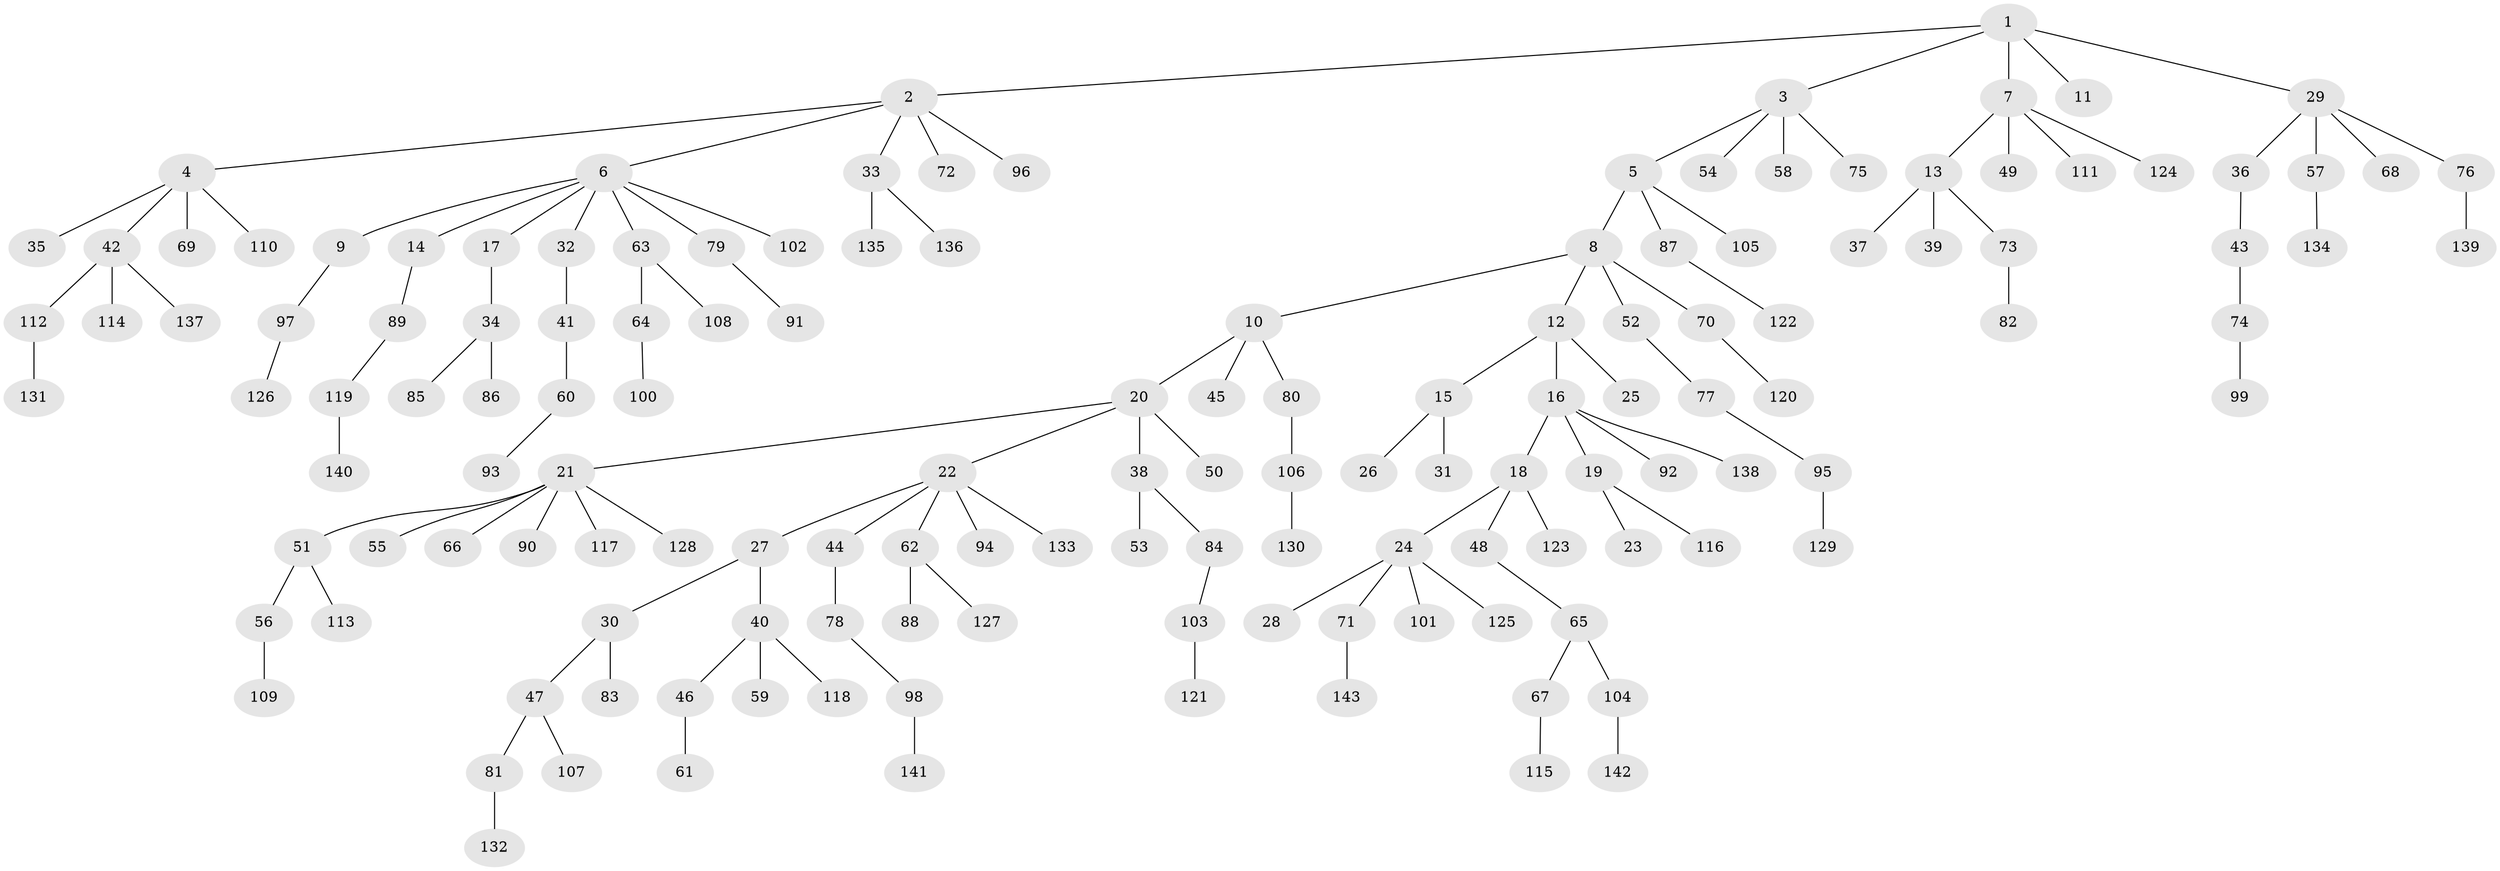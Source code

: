 // Generated by graph-tools (version 1.1) at 2025/26/03/09/25 03:26:31]
// undirected, 143 vertices, 142 edges
graph export_dot {
graph [start="1"]
  node [color=gray90,style=filled];
  1;
  2;
  3;
  4;
  5;
  6;
  7;
  8;
  9;
  10;
  11;
  12;
  13;
  14;
  15;
  16;
  17;
  18;
  19;
  20;
  21;
  22;
  23;
  24;
  25;
  26;
  27;
  28;
  29;
  30;
  31;
  32;
  33;
  34;
  35;
  36;
  37;
  38;
  39;
  40;
  41;
  42;
  43;
  44;
  45;
  46;
  47;
  48;
  49;
  50;
  51;
  52;
  53;
  54;
  55;
  56;
  57;
  58;
  59;
  60;
  61;
  62;
  63;
  64;
  65;
  66;
  67;
  68;
  69;
  70;
  71;
  72;
  73;
  74;
  75;
  76;
  77;
  78;
  79;
  80;
  81;
  82;
  83;
  84;
  85;
  86;
  87;
  88;
  89;
  90;
  91;
  92;
  93;
  94;
  95;
  96;
  97;
  98;
  99;
  100;
  101;
  102;
  103;
  104;
  105;
  106;
  107;
  108;
  109;
  110;
  111;
  112;
  113;
  114;
  115;
  116;
  117;
  118;
  119;
  120;
  121;
  122;
  123;
  124;
  125;
  126;
  127;
  128;
  129;
  130;
  131;
  132;
  133;
  134;
  135;
  136;
  137;
  138;
  139;
  140;
  141;
  142;
  143;
  1 -- 2;
  1 -- 3;
  1 -- 7;
  1 -- 11;
  1 -- 29;
  2 -- 4;
  2 -- 6;
  2 -- 33;
  2 -- 72;
  2 -- 96;
  3 -- 5;
  3 -- 54;
  3 -- 58;
  3 -- 75;
  4 -- 35;
  4 -- 42;
  4 -- 69;
  4 -- 110;
  5 -- 8;
  5 -- 87;
  5 -- 105;
  6 -- 9;
  6 -- 14;
  6 -- 17;
  6 -- 32;
  6 -- 63;
  6 -- 79;
  6 -- 102;
  7 -- 13;
  7 -- 49;
  7 -- 111;
  7 -- 124;
  8 -- 10;
  8 -- 12;
  8 -- 52;
  8 -- 70;
  9 -- 97;
  10 -- 20;
  10 -- 45;
  10 -- 80;
  12 -- 15;
  12 -- 16;
  12 -- 25;
  13 -- 37;
  13 -- 39;
  13 -- 73;
  14 -- 89;
  15 -- 26;
  15 -- 31;
  16 -- 18;
  16 -- 19;
  16 -- 92;
  16 -- 138;
  17 -- 34;
  18 -- 24;
  18 -- 48;
  18 -- 123;
  19 -- 23;
  19 -- 116;
  20 -- 21;
  20 -- 22;
  20 -- 38;
  20 -- 50;
  21 -- 51;
  21 -- 55;
  21 -- 66;
  21 -- 90;
  21 -- 117;
  21 -- 128;
  22 -- 27;
  22 -- 44;
  22 -- 62;
  22 -- 94;
  22 -- 133;
  24 -- 28;
  24 -- 71;
  24 -- 101;
  24 -- 125;
  27 -- 30;
  27 -- 40;
  29 -- 36;
  29 -- 57;
  29 -- 68;
  29 -- 76;
  30 -- 47;
  30 -- 83;
  32 -- 41;
  33 -- 135;
  33 -- 136;
  34 -- 85;
  34 -- 86;
  36 -- 43;
  38 -- 53;
  38 -- 84;
  40 -- 46;
  40 -- 59;
  40 -- 118;
  41 -- 60;
  42 -- 112;
  42 -- 114;
  42 -- 137;
  43 -- 74;
  44 -- 78;
  46 -- 61;
  47 -- 81;
  47 -- 107;
  48 -- 65;
  51 -- 56;
  51 -- 113;
  52 -- 77;
  56 -- 109;
  57 -- 134;
  60 -- 93;
  62 -- 88;
  62 -- 127;
  63 -- 64;
  63 -- 108;
  64 -- 100;
  65 -- 67;
  65 -- 104;
  67 -- 115;
  70 -- 120;
  71 -- 143;
  73 -- 82;
  74 -- 99;
  76 -- 139;
  77 -- 95;
  78 -- 98;
  79 -- 91;
  80 -- 106;
  81 -- 132;
  84 -- 103;
  87 -- 122;
  89 -- 119;
  95 -- 129;
  97 -- 126;
  98 -- 141;
  103 -- 121;
  104 -- 142;
  106 -- 130;
  112 -- 131;
  119 -- 140;
}
